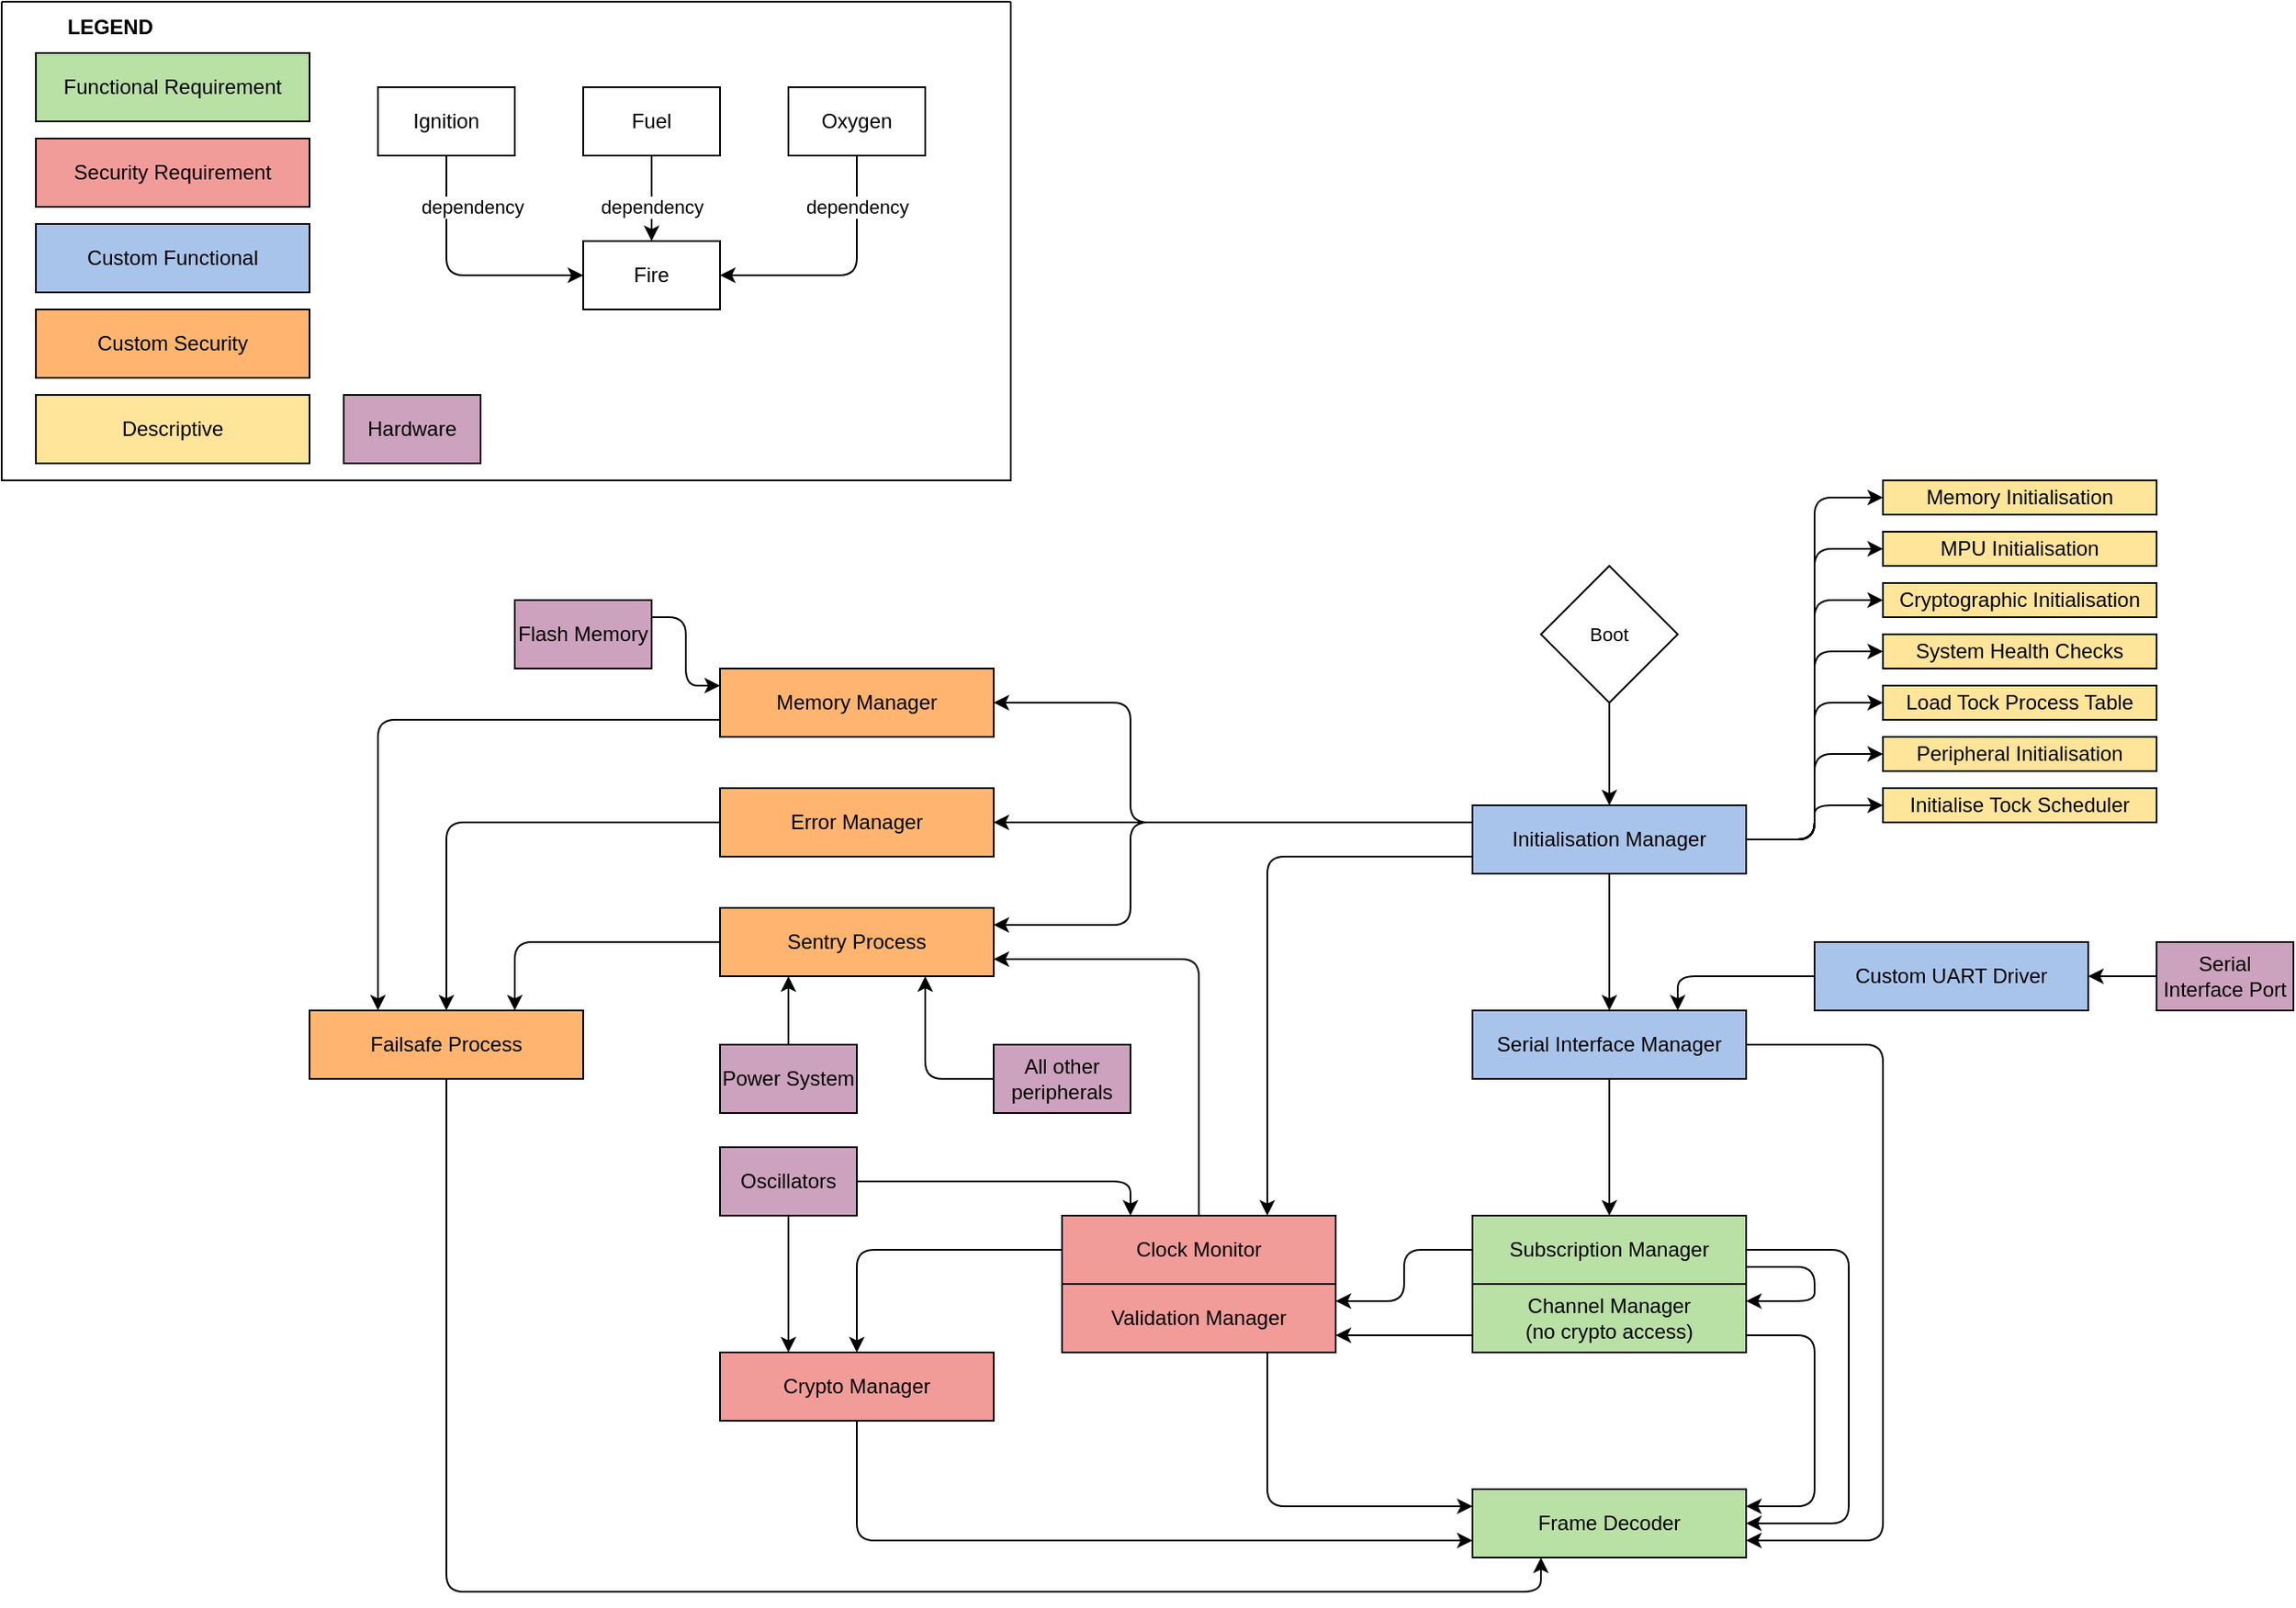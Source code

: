 <mxfile version="26.0.8">
  <diagram name="Page-1" id="ncFVfrcfuaUc0vARvR6M">
    <mxGraphModel dx="4044" dy="2206" grid="1" gridSize="10" guides="1" tooltips="1" connect="1" arrows="1" fold="1" page="1" pageScale="1" pageWidth="850" pageHeight="1100" math="0" shadow="0">
      <root>
        <mxCell id="0" />
        <mxCell id="1" parent="0" />
        <mxCell id="i0qz_g6M6weXQllGekM2-71" style="edgeStyle=orthogonalEdgeStyle;shape=connector;curved=0;rounded=1;orthogonalLoop=1;jettySize=auto;html=1;exitX=1;exitY=0.5;exitDx=0;exitDy=0;entryX=0;entryY=0.5;entryDx=0;entryDy=0;strokeColor=default;align=center;verticalAlign=middle;fontFamily=Helvetica;fontSize=11;fontColor=default;labelBackgroundColor=default;endArrow=classic;" parent="1" source="i0qz_g6M6weXQllGekM2-26" target="i0qz_g6M6weXQllGekM2-67" edge="1">
          <mxGeometry relative="1" as="geometry" />
        </mxCell>
        <mxCell id="i0qz_g6M6weXQllGekM2-72" style="edgeStyle=orthogonalEdgeStyle;shape=connector;curved=0;rounded=1;orthogonalLoop=1;jettySize=auto;html=1;exitX=1;exitY=0.5;exitDx=0;exitDy=0;entryX=0;entryY=0.5;entryDx=0;entryDy=0;strokeColor=default;align=center;verticalAlign=middle;fontFamily=Helvetica;fontSize=11;fontColor=default;labelBackgroundColor=default;endArrow=classic;" parent="1" source="i0qz_g6M6weXQllGekM2-26" target="i0qz_g6M6weXQllGekM2-69" edge="1">
          <mxGeometry relative="1" as="geometry" />
        </mxCell>
        <mxCell id="i0qz_g6M6weXQllGekM2-73" style="edgeStyle=orthogonalEdgeStyle;shape=connector;curved=0;rounded=1;orthogonalLoop=1;jettySize=auto;html=1;exitX=1;exitY=0.5;exitDx=0;exitDy=0;entryX=0;entryY=0.5;entryDx=0;entryDy=0;strokeColor=default;align=center;verticalAlign=middle;fontFamily=Helvetica;fontSize=11;fontColor=default;labelBackgroundColor=default;endArrow=classic;" parent="1" source="i0qz_g6M6weXQllGekM2-26" target="i0qz_g6M6weXQllGekM2-70" edge="1">
          <mxGeometry relative="1" as="geometry" />
        </mxCell>
        <mxCell id="i0qz_g6M6weXQllGekM2-78" style="edgeStyle=orthogonalEdgeStyle;shape=connector;curved=0;rounded=1;orthogonalLoop=1;jettySize=auto;html=1;exitX=1;exitY=0.5;exitDx=0;exitDy=0;entryX=0;entryY=0.5;entryDx=0;entryDy=0;strokeColor=default;align=center;verticalAlign=middle;fontFamily=Helvetica;fontSize=11;fontColor=default;labelBackgroundColor=default;endArrow=classic;" parent="1" source="i0qz_g6M6weXQllGekM2-26" target="i0qz_g6M6weXQllGekM2-75" edge="1">
          <mxGeometry relative="1" as="geometry" />
        </mxCell>
        <mxCell id="i0qz_g6M6weXQllGekM2-79" style="edgeStyle=orthogonalEdgeStyle;shape=connector;curved=0;rounded=1;orthogonalLoop=1;jettySize=auto;html=1;exitX=1;exitY=0.5;exitDx=0;exitDy=0;entryX=0;entryY=0.5;entryDx=0;entryDy=0;strokeColor=default;align=center;verticalAlign=middle;fontFamily=Helvetica;fontSize=11;fontColor=default;labelBackgroundColor=default;endArrow=classic;" parent="1" source="i0qz_g6M6weXQllGekM2-26" target="i0qz_g6M6weXQllGekM2-74" edge="1">
          <mxGeometry relative="1" as="geometry" />
        </mxCell>
        <mxCell id="i0qz_g6M6weXQllGekM2-80" style="edgeStyle=orthogonalEdgeStyle;shape=connector;curved=0;rounded=1;orthogonalLoop=1;jettySize=auto;html=1;exitX=1;exitY=0.5;exitDx=0;exitDy=0;entryX=0;entryY=0.5;entryDx=0;entryDy=0;strokeColor=default;align=center;verticalAlign=middle;fontFamily=Helvetica;fontSize=11;fontColor=default;labelBackgroundColor=default;endArrow=classic;" parent="1" source="i0qz_g6M6weXQllGekM2-26" target="i0qz_g6M6weXQllGekM2-77" edge="1">
          <mxGeometry relative="1" as="geometry" />
        </mxCell>
        <mxCell id="i0qz_g6M6weXQllGekM2-87" style="edgeStyle=orthogonalEdgeStyle;shape=connector;curved=0;rounded=1;orthogonalLoop=1;jettySize=auto;html=1;exitX=1;exitY=0.5;exitDx=0;exitDy=0;entryX=0;entryY=0.5;entryDx=0;entryDy=0;strokeColor=default;align=center;verticalAlign=middle;fontFamily=Helvetica;fontSize=11;fontColor=default;labelBackgroundColor=default;endArrow=classic;" parent="1" source="i0qz_g6M6weXQllGekM2-26" target="i0qz_g6M6weXQllGekM2-86" edge="1">
          <mxGeometry relative="1" as="geometry" />
        </mxCell>
        <mxCell id="i0qz_g6M6weXQllGekM2-142" style="edgeStyle=orthogonalEdgeStyle;shape=connector;curved=0;rounded=1;orthogonalLoop=1;jettySize=auto;html=1;exitX=0;exitY=0.25;exitDx=0;exitDy=0;entryX=1;entryY=0.5;entryDx=0;entryDy=0;strokeColor=default;align=center;verticalAlign=middle;fontFamily=Helvetica;fontSize=11;fontColor=default;labelBackgroundColor=default;endArrow=classic;" parent="1" source="i0qz_g6M6weXQllGekM2-26" target="i0qz_g6M6weXQllGekM2-91" edge="1">
          <mxGeometry relative="1" as="geometry">
            <Array as="points">
              <mxPoint x="-160" y="-590" />
              <mxPoint x="-160" y="-660" />
            </Array>
          </mxGeometry>
        </mxCell>
        <mxCell id="i0qz_g6M6weXQllGekM2-147" style="edgeStyle=orthogonalEdgeStyle;shape=connector;curved=0;rounded=1;orthogonalLoop=1;jettySize=auto;html=1;exitX=0;exitY=0.75;exitDx=0;exitDy=0;entryX=0.75;entryY=0;entryDx=0;entryDy=0;strokeColor=default;align=center;verticalAlign=middle;fontFamily=Helvetica;fontSize=11;fontColor=default;labelBackgroundColor=default;endArrow=classic;" parent="1" source="i0qz_g6M6weXQllGekM2-26" target="i0qz_g6M6weXQllGekM2-41" edge="1">
          <mxGeometry relative="1" as="geometry">
            <Array as="points">
              <mxPoint x="-80" y="-570" />
            </Array>
          </mxGeometry>
        </mxCell>
        <mxCell id="i0qz_g6M6weXQllGekM2-150" style="edgeStyle=orthogonalEdgeStyle;shape=connector;curved=0;rounded=1;orthogonalLoop=1;jettySize=auto;html=1;exitX=0.5;exitY=1;exitDx=0;exitDy=0;entryX=0.5;entryY=0;entryDx=0;entryDy=0;strokeColor=default;align=center;verticalAlign=middle;fontFamily=Helvetica;fontSize=11;fontColor=default;labelBackgroundColor=default;endArrow=classic;" parent="1" source="i0qz_g6M6weXQllGekM2-26" target="i0qz_g6M6weXQllGekM2-90" edge="1">
          <mxGeometry relative="1" as="geometry" />
        </mxCell>
        <mxCell id="JcrtMzz12JG3g86S9LcA-62" style="edgeStyle=orthogonalEdgeStyle;shape=connector;curved=0;rounded=1;orthogonalLoop=1;jettySize=auto;html=1;exitX=0;exitY=0.25;exitDx=0;exitDy=0;entryX=1;entryY=0.5;entryDx=0;entryDy=0;strokeColor=default;align=center;verticalAlign=middle;fontFamily=Helvetica;fontSize=11;fontColor=default;labelBackgroundColor=default;endArrow=classic;" edge="1" parent="1" source="i0qz_g6M6weXQllGekM2-26" target="i0qz_g6M6weXQllGekM2-92">
          <mxGeometry relative="1" as="geometry">
            <Array as="points">
              <mxPoint x="-190" y="-590" />
              <mxPoint x="-190" y="-590" />
            </Array>
          </mxGeometry>
        </mxCell>
        <mxCell id="JcrtMzz12JG3g86S9LcA-63" style="edgeStyle=orthogonalEdgeStyle;shape=connector;curved=0;rounded=1;orthogonalLoop=1;jettySize=auto;html=1;exitX=0;exitY=0.25;exitDx=0;exitDy=0;entryX=1;entryY=0.25;entryDx=0;entryDy=0;strokeColor=default;align=center;verticalAlign=middle;fontFamily=Helvetica;fontSize=11;fontColor=default;labelBackgroundColor=default;endArrow=classic;" edge="1" parent="1" source="i0qz_g6M6weXQllGekM2-26" target="i0qz_g6M6weXQllGekM2-93">
          <mxGeometry relative="1" as="geometry">
            <Array as="points">
              <mxPoint x="-160" y="-590" />
              <mxPoint x="-160" y="-530" />
            </Array>
          </mxGeometry>
        </mxCell>
        <mxCell id="i0qz_g6M6weXQllGekM2-26" value="Initialisation Manager" style="rounded=0;whiteSpace=wrap;html=1;fillColor=#A9C4EB;" parent="1" vertex="1">
          <mxGeometry x="40" y="-600" width="160" height="40" as="geometry" />
        </mxCell>
        <mxCell id="i0qz_g6M6weXQllGekM2-31" value="Frame Decoder" style="rounded=0;whiteSpace=wrap;html=1;fillColor=#B9E0A5;" parent="1" vertex="1">
          <mxGeometry x="40" y="-200" width="160" height="40" as="geometry" />
        </mxCell>
        <mxCell id="1qxBMi-1CoVnVUmzE5qC-17" style="edgeStyle=orthogonalEdgeStyle;shape=connector;curved=0;rounded=1;orthogonalLoop=1;jettySize=auto;html=1;exitX=1;exitY=0.75;exitDx=0;exitDy=0;strokeColor=default;align=center;verticalAlign=middle;fontFamily=Helvetica;fontSize=11;fontColor=default;labelBackgroundColor=default;endArrow=classic;entryX=1;entryY=0.25;entryDx=0;entryDy=0;" parent="1" source="i0qz_g6M6weXQllGekM2-32" target="i0qz_g6M6weXQllGekM2-31" edge="1">
          <mxGeometry relative="1" as="geometry">
            <Array as="points">
              <mxPoint x="240" y="-290" />
              <mxPoint x="240" y="-190" />
            </Array>
          </mxGeometry>
        </mxCell>
        <mxCell id="JcrtMzz12JG3g86S9LcA-71" style="edgeStyle=orthogonalEdgeStyle;shape=connector;curved=0;rounded=1;orthogonalLoop=1;jettySize=auto;html=1;exitX=0;exitY=0.75;exitDx=0;exitDy=0;entryX=1;entryY=0.75;entryDx=0;entryDy=0;strokeColor=default;align=center;verticalAlign=middle;fontFamily=Helvetica;fontSize=11;fontColor=default;labelBackgroundColor=default;endArrow=classic;" edge="1" parent="1" source="i0qz_g6M6weXQllGekM2-32" target="i0qz_g6M6weXQllGekM2-38">
          <mxGeometry relative="1" as="geometry" />
        </mxCell>
        <mxCell id="i0qz_g6M6weXQllGekM2-32" value="&lt;div&gt;Channel Manager&lt;/div&gt;&lt;div&gt;(no crypto access)&lt;br&gt;&lt;/div&gt;" style="rounded=0;whiteSpace=wrap;html=1;fillColor=#B9E0A5;" parent="1" vertex="1">
          <mxGeometry x="40" y="-320" width="160" height="40" as="geometry" />
        </mxCell>
        <mxCell id="i0qz_g6M6weXQllGekM2-122" style="edgeStyle=orthogonalEdgeStyle;shape=connector;curved=0;rounded=1;orthogonalLoop=1;jettySize=auto;html=1;entryX=1;entryY=0.5;entryDx=0;entryDy=0;strokeColor=default;align=center;verticalAlign=middle;fontFamily=Helvetica;fontSize=11;fontColor=default;labelBackgroundColor=default;endArrow=classic;exitX=1;exitY=0.5;exitDx=0;exitDy=0;" parent="1" source="i0qz_g6M6weXQllGekM2-33" target="i0qz_g6M6weXQllGekM2-31" edge="1">
          <mxGeometry relative="1" as="geometry">
            <mxPoint x="290" y="-265" as="sourcePoint" />
            <Array as="points">
              <mxPoint x="260" y="-340" />
              <mxPoint x="260" y="-180" />
            </Array>
          </mxGeometry>
        </mxCell>
        <mxCell id="i0qz_g6M6weXQllGekM2-134" style="edgeStyle=orthogonalEdgeStyle;shape=connector;curved=0;rounded=1;orthogonalLoop=1;jettySize=auto;html=1;exitX=0;exitY=0.5;exitDx=0;exitDy=0;entryX=1;entryY=0.25;entryDx=0;entryDy=0;strokeColor=default;align=center;verticalAlign=middle;fontFamily=Helvetica;fontSize=11;fontColor=default;labelBackgroundColor=default;endArrow=classic;" parent="1" source="i0qz_g6M6weXQllGekM2-33" target="i0qz_g6M6weXQllGekM2-38" edge="1">
          <mxGeometry relative="1" as="geometry">
            <Array as="points">
              <mxPoint y="-340" />
              <mxPoint y="-310" />
            </Array>
          </mxGeometry>
        </mxCell>
        <mxCell id="JcrtMzz12JG3g86S9LcA-44" style="edgeStyle=orthogonalEdgeStyle;shape=connector;curved=0;rounded=1;orthogonalLoop=1;jettySize=auto;html=1;exitX=1;exitY=0.75;exitDx=0;exitDy=0;entryX=1;entryY=0.25;entryDx=0;entryDy=0;strokeColor=default;align=center;verticalAlign=middle;fontFamily=Helvetica;fontSize=11;fontColor=default;labelBackgroundColor=default;endArrow=classic;" edge="1" parent="1" source="i0qz_g6M6weXQllGekM2-33" target="i0qz_g6M6weXQllGekM2-32">
          <mxGeometry relative="1" as="geometry">
            <Array as="points">
              <mxPoint x="240" y="-330" />
              <mxPoint x="240" y="-310" />
            </Array>
          </mxGeometry>
        </mxCell>
        <mxCell id="i0qz_g6M6weXQllGekM2-33" value="Subscription Manager" style="rounded=0;whiteSpace=wrap;html=1;fillColor=#B9E0A5;" parent="1" vertex="1">
          <mxGeometry x="40" y="-360" width="160" height="40" as="geometry" />
        </mxCell>
        <mxCell id="JcrtMzz12JG3g86S9LcA-69" style="edgeStyle=orthogonalEdgeStyle;shape=connector;curved=0;rounded=1;orthogonalLoop=1;jettySize=auto;html=1;exitX=0.75;exitY=1;exitDx=0;exitDy=0;entryX=0;entryY=0.25;entryDx=0;entryDy=0;strokeColor=default;align=center;verticalAlign=middle;fontFamily=Helvetica;fontSize=11;fontColor=default;labelBackgroundColor=default;endArrow=classic;" edge="1" parent="1" source="i0qz_g6M6weXQllGekM2-38" target="i0qz_g6M6weXQllGekM2-31">
          <mxGeometry relative="1" as="geometry" />
        </mxCell>
        <mxCell id="i0qz_g6M6weXQllGekM2-38" value="Validation Manager" style="rounded=0;whiteSpace=wrap;html=1;fillColor=#F19C99;" parent="1" vertex="1">
          <mxGeometry x="-200" y="-320" width="160" height="40" as="geometry" />
        </mxCell>
        <mxCell id="JcrtMzz12JG3g86S9LcA-70" style="edgeStyle=orthogonalEdgeStyle;shape=connector;curved=0;rounded=1;orthogonalLoop=1;jettySize=auto;html=1;exitX=0.5;exitY=1;exitDx=0;exitDy=0;entryX=0;entryY=0.75;entryDx=0;entryDy=0;strokeColor=default;align=center;verticalAlign=middle;fontFamily=Helvetica;fontSize=11;fontColor=default;labelBackgroundColor=default;endArrow=classic;" edge="1" parent="1" source="i0qz_g6M6weXQllGekM2-40" target="i0qz_g6M6weXQllGekM2-31">
          <mxGeometry relative="1" as="geometry" />
        </mxCell>
        <mxCell id="i0qz_g6M6weXQllGekM2-40" value="Crypto Manager" style="rounded=0;whiteSpace=wrap;html=1;fillColor=#F19C99;" parent="1" vertex="1">
          <mxGeometry x="-400" y="-280" width="160" height="40" as="geometry" />
        </mxCell>
        <mxCell id="i0qz_g6M6weXQllGekM2-152" style="edgeStyle=orthogonalEdgeStyle;shape=connector;curved=0;rounded=1;orthogonalLoop=1;jettySize=auto;html=1;exitX=0;exitY=0.5;exitDx=0;exitDy=0;strokeColor=default;align=center;verticalAlign=middle;fontFamily=Helvetica;fontSize=11;fontColor=default;labelBackgroundColor=default;endArrow=classic;entryX=0.5;entryY=0;entryDx=0;entryDy=0;" parent="1" source="i0qz_g6M6weXQllGekM2-41" target="i0qz_g6M6weXQllGekM2-40" edge="1">
          <mxGeometry relative="1" as="geometry">
            <mxPoint x="-280" y="-330" as="targetPoint" />
            <Array as="points">
              <mxPoint x="-320" y="-340" />
            </Array>
          </mxGeometry>
        </mxCell>
        <mxCell id="JcrtMzz12JG3g86S9LcA-51" style="edgeStyle=orthogonalEdgeStyle;shape=connector;curved=0;rounded=1;orthogonalLoop=1;jettySize=auto;html=1;exitX=0.5;exitY=0;exitDx=0;exitDy=0;entryX=1;entryY=0.75;entryDx=0;entryDy=0;strokeColor=default;align=center;verticalAlign=middle;fontFamily=Helvetica;fontSize=11;fontColor=default;labelBackgroundColor=default;endArrow=classic;" edge="1" parent="1" source="i0qz_g6M6weXQllGekM2-41" target="i0qz_g6M6weXQllGekM2-93">
          <mxGeometry relative="1" as="geometry" />
        </mxCell>
        <mxCell id="i0qz_g6M6weXQllGekM2-41" value="Clock Monitor" style="rounded=0;whiteSpace=wrap;html=1;fillColor=#F19C99;" parent="1" vertex="1">
          <mxGeometry x="-200" y="-360" width="160" height="40" as="geometry" />
        </mxCell>
        <mxCell id="i0qz_g6M6weXQllGekM2-67" value="Peripheral Initialisation" style="rounded=0;whiteSpace=wrap;html=1;fillColor=#FFE599;" parent="1" vertex="1">
          <mxGeometry x="280" y="-640" width="160" height="20" as="geometry" />
        </mxCell>
        <mxCell id="i0qz_g6M6weXQllGekM2-69" value="Memory Initialisation" style="rounded=0;whiteSpace=wrap;html=1;fillColor=#FFE599;" parent="1" vertex="1">
          <mxGeometry x="280" y="-790" width="160" height="20" as="geometry" />
        </mxCell>
        <mxCell id="i0qz_g6M6weXQllGekM2-70" value="System Health Checks" style="rounded=0;whiteSpace=wrap;html=1;fillColor=#FFE599;" parent="1" vertex="1">
          <mxGeometry x="280" y="-700" width="160" height="20" as="geometry" />
        </mxCell>
        <mxCell id="i0qz_g6M6weXQllGekM2-74" value="Cryptographic Initialisation" style="rounded=0;whiteSpace=wrap;html=1;fillColor=#FFE599;" parent="1" vertex="1">
          <mxGeometry x="280" y="-730" width="160" height="20" as="geometry" />
        </mxCell>
        <mxCell id="i0qz_g6M6weXQllGekM2-75" value="MPU Initialisation" style="rounded=0;whiteSpace=wrap;html=1;fillColor=#FFE599;" parent="1" vertex="1">
          <mxGeometry x="280" y="-760" width="160" height="20" as="geometry" />
        </mxCell>
        <mxCell id="i0qz_g6M6weXQllGekM2-77" value="Load Tock Process Table" style="rounded=0;whiteSpace=wrap;html=1;fillColor=#FFE599;" parent="1" vertex="1">
          <mxGeometry x="280" y="-670" width="160" height="20" as="geometry" />
        </mxCell>
        <mxCell id="i0qz_g6M6weXQllGekM2-82" style="edgeStyle=orthogonalEdgeStyle;shape=connector;curved=0;rounded=1;orthogonalLoop=1;jettySize=auto;html=1;exitX=0.5;exitY=1;exitDx=0;exitDy=0;entryX=0.5;entryY=0;entryDx=0;entryDy=0;strokeColor=default;align=center;verticalAlign=middle;fontFamily=Helvetica;fontSize=11;fontColor=default;labelBackgroundColor=default;endArrow=classic;" parent="1" source="i0qz_g6M6weXQllGekM2-81" target="i0qz_g6M6weXQllGekM2-26" edge="1">
          <mxGeometry relative="1" as="geometry" />
        </mxCell>
        <mxCell id="i0qz_g6M6weXQllGekM2-81" value="Boot" style="rhombus;whiteSpace=wrap;html=1;fontFamily=Helvetica;fontSize=11;fontColor=default;labelBackgroundColor=default;fillColor=#FFFFFF;" parent="1" vertex="1">
          <mxGeometry x="80" y="-740" width="80" height="80" as="geometry" />
        </mxCell>
        <mxCell id="i0qz_g6M6weXQllGekM2-86" value="Initialise Tock Scheduler" style="rounded=0;whiteSpace=wrap;html=1;fillColor=#FFE599;" parent="1" vertex="1">
          <mxGeometry x="280" y="-610" width="160" height="20" as="geometry" />
        </mxCell>
        <mxCell id="i0qz_g6M6weXQllGekM2-151" style="edgeStyle=orthogonalEdgeStyle;shape=connector;curved=0;rounded=1;orthogonalLoop=1;jettySize=auto;html=1;exitX=0.5;exitY=1;exitDx=0;exitDy=0;entryX=0.5;entryY=0;entryDx=0;entryDy=0;strokeColor=default;align=center;verticalAlign=middle;fontFamily=Helvetica;fontSize=11;fontColor=default;labelBackgroundColor=default;endArrow=classic;" parent="1" source="i0qz_g6M6weXQllGekM2-90" target="i0qz_g6M6weXQllGekM2-33" edge="1">
          <mxGeometry relative="1" as="geometry" />
        </mxCell>
        <mxCell id="JcrtMzz12JG3g86S9LcA-6" style="edgeStyle=orthogonalEdgeStyle;shape=connector;curved=0;rounded=1;orthogonalLoop=1;jettySize=auto;html=1;exitX=1;exitY=0.5;exitDx=0;exitDy=0;entryX=1;entryY=0.75;entryDx=0;entryDy=0;strokeColor=default;align=center;verticalAlign=middle;fontFamily=Helvetica;fontSize=11;fontColor=default;labelBackgroundColor=default;endArrow=classic;" edge="1" parent="1" source="i0qz_g6M6weXQllGekM2-90" target="i0qz_g6M6weXQllGekM2-31">
          <mxGeometry relative="1" as="geometry">
            <Array as="points">
              <mxPoint x="280" y="-460" />
              <mxPoint x="280" y="-170" />
            </Array>
          </mxGeometry>
        </mxCell>
        <mxCell id="i0qz_g6M6weXQllGekM2-90" value="Serial Interface Manager" style="rounded=0;whiteSpace=wrap;html=1;fillColor=#A9C4EB;" parent="1" vertex="1">
          <mxGeometry x="40" y="-480" width="160" height="40" as="geometry" />
        </mxCell>
        <mxCell id="JcrtMzz12JG3g86S9LcA-64" style="edgeStyle=orthogonalEdgeStyle;shape=connector;curved=0;rounded=1;orthogonalLoop=1;jettySize=auto;html=1;exitX=0;exitY=0.75;exitDx=0;exitDy=0;entryX=0.25;entryY=0;entryDx=0;entryDy=0;strokeColor=default;align=center;verticalAlign=middle;fontFamily=Helvetica;fontSize=11;fontColor=default;labelBackgroundColor=default;endArrow=classic;" edge="1" parent="1" source="i0qz_g6M6weXQllGekM2-91" target="i0qz_g6M6weXQllGekM2-116">
          <mxGeometry relative="1" as="geometry" />
        </mxCell>
        <mxCell id="i0qz_g6M6weXQllGekM2-91" value="Memory Manager" style="rounded=0;whiteSpace=wrap;html=1;fillColor=#FFB570;" parent="1" vertex="1">
          <mxGeometry x="-400" y="-680" width="160" height="40" as="geometry" />
        </mxCell>
        <mxCell id="JcrtMzz12JG3g86S9LcA-60" style="edgeStyle=orthogonalEdgeStyle;shape=connector;curved=0;rounded=1;orthogonalLoop=1;jettySize=auto;html=1;exitX=0;exitY=0.5;exitDx=0;exitDy=0;entryX=0.5;entryY=0;entryDx=0;entryDy=0;strokeColor=default;align=center;verticalAlign=middle;fontFamily=Helvetica;fontSize=11;fontColor=default;labelBackgroundColor=default;endArrow=classic;" edge="1" parent="1" source="i0qz_g6M6weXQllGekM2-92" target="i0qz_g6M6weXQllGekM2-116">
          <mxGeometry relative="1" as="geometry" />
        </mxCell>
        <mxCell id="i0qz_g6M6weXQllGekM2-92" value="Error Manager" style="rounded=0;whiteSpace=wrap;html=1;fillColor=#FFB570;" parent="1" vertex="1">
          <mxGeometry x="-400" y="-610" width="160" height="40" as="geometry" />
        </mxCell>
        <mxCell id="JcrtMzz12JG3g86S9LcA-59" style="edgeStyle=orthogonalEdgeStyle;shape=connector;curved=0;rounded=1;orthogonalLoop=1;jettySize=auto;html=1;exitX=0;exitY=0.5;exitDx=0;exitDy=0;entryX=0.75;entryY=0;entryDx=0;entryDy=0;strokeColor=default;align=center;verticalAlign=middle;fontFamily=Helvetica;fontSize=11;fontColor=default;labelBackgroundColor=default;endArrow=classic;" edge="1" parent="1" source="i0qz_g6M6weXQllGekM2-93" target="i0qz_g6M6weXQllGekM2-116">
          <mxGeometry relative="1" as="geometry" />
        </mxCell>
        <mxCell id="i0qz_g6M6weXQllGekM2-93" value="Sentry Process" style="rounded=0;whiteSpace=wrap;html=1;fillColor=#FFB570;" parent="1" vertex="1">
          <mxGeometry x="-400" y="-540" width="160" height="40" as="geometry" />
        </mxCell>
        <mxCell id="JcrtMzz12JG3g86S9LcA-66" style="edgeStyle=orthogonalEdgeStyle;shape=connector;curved=0;rounded=1;orthogonalLoop=1;jettySize=auto;html=1;exitX=0.5;exitY=1;exitDx=0;exitDy=0;entryX=0.25;entryY=1;entryDx=0;entryDy=0;strokeColor=default;align=center;verticalAlign=middle;fontFamily=Helvetica;fontSize=11;fontColor=default;labelBackgroundColor=default;endArrow=classic;" edge="1" parent="1" source="i0qz_g6M6weXQllGekM2-116" target="i0qz_g6M6weXQllGekM2-31">
          <mxGeometry relative="1" as="geometry" />
        </mxCell>
        <mxCell id="i0qz_g6M6weXQllGekM2-116" value="Failsafe Process" style="rounded=0;whiteSpace=wrap;html=1;fillColor=#FFB570;" parent="1" vertex="1">
          <mxGeometry x="-640" y="-480" width="160" height="40" as="geometry" />
        </mxCell>
        <mxCell id="1qxBMi-1CoVnVUmzE5qC-13" value="" style="swimlane;startSize=0;fontFamily=Helvetica;fontSize=11;fontColor=default;labelBackgroundColor=default;" parent="1" vertex="1">
          <mxGeometry x="-820" y="-1070" width="590" height="280" as="geometry" />
        </mxCell>
        <mxCell id="i0qz_g6M6weXQllGekM2-162" value="Fuel" style="rounded=0;whiteSpace=wrap;html=1;fillColor=#FFFFFF;" parent="1qxBMi-1CoVnVUmzE5qC-13" vertex="1">
          <mxGeometry x="340" y="50" width="80" height="40" as="geometry" />
        </mxCell>
        <mxCell id="i0qz_g6M6weXQllGekM2-164" value="Fire" style="rounded=0;whiteSpace=wrap;html=1;fillColor=#FFFFFF;" parent="1qxBMi-1CoVnVUmzE5qC-13" vertex="1">
          <mxGeometry x="340" y="140" width="80" height="40" as="geometry" />
        </mxCell>
        <mxCell id="i0qz_g6M6weXQllGekM2-165" value="" style="endArrow=classic;html=1;rounded=1;strokeColor=default;align=center;verticalAlign=middle;fontFamily=Helvetica;fontSize=11;fontColor=default;labelBackgroundColor=default;edgeStyle=orthogonalEdgeStyle;curved=0;exitX=0.5;exitY=1;exitDx=0;exitDy=0;entryX=0.5;entryY=0;entryDx=0;entryDy=0;fillColor=#FFFFFF;" parent="1qxBMi-1CoVnVUmzE5qC-13" source="i0qz_g6M6weXQllGekM2-162" target="i0qz_g6M6weXQllGekM2-164" edge="1">
          <mxGeometry relative="1" as="geometry">
            <mxPoint x="360" y="310" as="sourcePoint" />
            <mxPoint x="460" y="310" as="targetPoint" />
          </mxGeometry>
        </mxCell>
        <mxCell id="i0qz_g6M6weXQllGekM2-166" value="dependency" style="edgeLabel;resizable=0;html=1;;align=center;verticalAlign=middle;fontFamily=Helvetica;fontSize=11;fontColor=default;labelBackgroundColor=default;fillColor=#FFFFFF;" parent="i0qz_g6M6weXQllGekM2-165" connectable="0" vertex="1">
          <mxGeometry relative="1" as="geometry">
            <mxPoint y="5" as="offset" />
          </mxGeometry>
        </mxCell>
        <mxCell id="1qxBMi-1CoVnVUmzE5qC-2" value="Oxygen" style="rounded=0;whiteSpace=wrap;html=1;fillColor=#FFFFFF;" parent="1qxBMi-1CoVnVUmzE5qC-13" vertex="1">
          <mxGeometry x="460" y="50" width="80" height="40" as="geometry" />
        </mxCell>
        <mxCell id="1qxBMi-1CoVnVUmzE5qC-6" value="" style="endArrow=classic;html=1;rounded=1;strokeColor=default;align=center;verticalAlign=middle;fontFamily=Helvetica;fontSize=11;fontColor=default;labelBackgroundColor=default;edgeStyle=orthogonalEdgeStyle;curved=0;exitX=0.5;exitY=1;exitDx=0;exitDy=0;entryX=1;entryY=0.5;entryDx=0;entryDy=0;fillColor=#FFFFFF;" parent="1qxBMi-1CoVnVUmzE5qC-13" source="1qxBMi-1CoVnVUmzE5qC-2" target="i0qz_g6M6weXQllGekM2-164" edge="1">
          <mxGeometry relative="1" as="geometry">
            <mxPoint x="350" y="70" as="sourcePoint" />
            <mxPoint x="350" y="150" as="targetPoint" />
          </mxGeometry>
        </mxCell>
        <mxCell id="1qxBMi-1CoVnVUmzE5qC-7" value="dependency" style="edgeLabel;resizable=0;html=1;;align=center;verticalAlign=middle;fontFamily=Helvetica;fontSize=11;fontColor=default;labelBackgroundColor=default;fillColor=#FFFFFF;" parent="1qxBMi-1CoVnVUmzE5qC-6" connectable="0" vertex="1">
          <mxGeometry relative="1" as="geometry">
            <mxPoint x="5" y="-40" as="offset" />
          </mxGeometry>
        </mxCell>
        <mxCell id="1qxBMi-1CoVnVUmzE5qC-8" value="Ignition" style="rounded=0;whiteSpace=wrap;html=1;fillColor=#FFFFFF;" parent="1qxBMi-1CoVnVUmzE5qC-13" vertex="1">
          <mxGeometry x="220" y="50" width="80" height="40" as="geometry" />
        </mxCell>
        <mxCell id="1qxBMi-1CoVnVUmzE5qC-10" value="" style="endArrow=classic;html=1;rounded=1;strokeColor=default;align=center;verticalAlign=middle;fontFamily=Helvetica;fontSize=11;fontColor=default;labelBackgroundColor=default;edgeStyle=orthogonalEdgeStyle;curved=0;exitX=0.5;exitY=1;exitDx=0;exitDy=0;entryX=0;entryY=0.5;entryDx=0;entryDy=0;fillColor=#FFFFFF;" parent="1qxBMi-1CoVnVUmzE5qC-13" source="1qxBMi-1CoVnVUmzE5qC-8" target="i0qz_g6M6weXQllGekM2-164" edge="1">
          <mxGeometry relative="1" as="geometry">
            <mxPoint x="510" y="70" as="sourcePoint" />
            <mxPoint x="430" y="170" as="targetPoint" />
          </mxGeometry>
        </mxCell>
        <mxCell id="1qxBMi-1CoVnVUmzE5qC-11" value="dependency" style="edgeLabel;resizable=0;html=1;;align=center;verticalAlign=middle;fontFamily=Helvetica;fontSize=11;fontColor=default;labelBackgroundColor=default;fillColor=#FFFFFF;" parent="1qxBMi-1CoVnVUmzE5qC-10" connectable="0" vertex="1">
          <mxGeometry relative="1" as="geometry">
            <mxPoint x="10" y="-40" as="offset" />
          </mxGeometry>
        </mxCell>
        <mxCell id="i0qz_g6M6weXQllGekM2-66" value="Custom Functional" style="rounded=0;whiteSpace=wrap;html=1;fillColor=#A9C4EB;" parent="1qxBMi-1CoVnVUmzE5qC-13" vertex="1">
          <mxGeometry x="20" y="130" width="160" height="40" as="geometry" />
        </mxCell>
        <mxCell id="i0qz_g6M6weXQllGekM2-68" value="Descriptive" style="rounded=0;whiteSpace=wrap;html=1;fillColor=#FFE599;" parent="1qxBMi-1CoVnVUmzE5qC-13" vertex="1">
          <mxGeometry x="20" y="230" width="160" height="40" as="geometry" />
        </mxCell>
        <mxCell id="i0qz_g6M6weXQllGekM2-46" value="Security Requirement" style="rounded=0;whiteSpace=wrap;html=1;fillColor=#F19C99;" parent="1qxBMi-1CoVnVUmzE5qC-13" vertex="1">
          <mxGeometry x="20" y="80" width="160" height="40" as="geometry" />
        </mxCell>
        <mxCell id="i0qz_g6M6weXQllGekM2-45" value="Functional Requirement" style="rounded=0;whiteSpace=wrap;html=1;fillColor=#B9E0A5;" parent="1qxBMi-1CoVnVUmzE5qC-13" vertex="1">
          <mxGeometry x="20" y="30" width="160" height="40" as="geometry" />
        </mxCell>
        <mxCell id="1qxBMi-1CoVnVUmzE5qC-1" value="LEGEND" style="text;html=1;align=center;verticalAlign=middle;resizable=0;points=[];autosize=1;strokeColor=none;fillColor=none;fontStyle=1" parent="1qxBMi-1CoVnVUmzE5qC-13" vertex="1">
          <mxGeometry x="27.5" width="70" height="30" as="geometry" />
        </mxCell>
        <mxCell id="1qxBMi-1CoVnVUmzE5qC-14" value="Custom Security" style="rounded=0;whiteSpace=wrap;html=1;fillColor=#FFB570;" parent="1qxBMi-1CoVnVUmzE5qC-13" vertex="1">
          <mxGeometry x="20" y="180" width="160" height="40" as="geometry" />
        </mxCell>
        <mxCell id="JcrtMzz12JG3g86S9LcA-7" value="Hardware" style="rounded=0;whiteSpace=wrap;html=1;fillColor=#CDA2BE;" vertex="1" parent="1qxBMi-1CoVnVUmzE5qC-13">
          <mxGeometry x="200" y="230" width="80" height="40" as="geometry" />
        </mxCell>
        <mxCell id="JcrtMzz12JG3g86S9LcA-65" style="edgeStyle=orthogonalEdgeStyle;shape=connector;curved=0;rounded=1;orthogonalLoop=1;jettySize=auto;html=1;exitX=1;exitY=0.25;exitDx=0;exitDy=0;entryX=0;entryY=0.25;entryDx=0;entryDy=0;strokeColor=default;align=center;verticalAlign=middle;fontFamily=Helvetica;fontSize=11;fontColor=default;labelBackgroundColor=default;endArrow=classic;" edge="1" parent="1" source="JcrtMzz12JG3g86S9LcA-8" target="i0qz_g6M6weXQllGekM2-91">
          <mxGeometry relative="1" as="geometry" />
        </mxCell>
        <mxCell id="JcrtMzz12JG3g86S9LcA-8" value="Flash Memory" style="rounded=0;whiteSpace=wrap;html=1;fillColor=#CDA2BE;" vertex="1" parent="1">
          <mxGeometry x="-520" y="-720" width="80" height="40" as="geometry" />
        </mxCell>
        <mxCell id="JcrtMzz12JG3g86S9LcA-67" style="edgeStyle=orthogonalEdgeStyle;shape=connector;curved=0;rounded=1;orthogonalLoop=1;jettySize=auto;html=1;exitX=1;exitY=0.5;exitDx=0;exitDy=0;entryX=0.25;entryY=0;entryDx=0;entryDy=0;strokeColor=default;align=center;verticalAlign=middle;fontFamily=Helvetica;fontSize=11;fontColor=default;labelBackgroundColor=default;endArrow=classic;" edge="1" parent="1" source="JcrtMzz12JG3g86S9LcA-10" target="i0qz_g6M6weXQllGekM2-41">
          <mxGeometry relative="1" as="geometry" />
        </mxCell>
        <mxCell id="JcrtMzz12JG3g86S9LcA-68" style="edgeStyle=orthogonalEdgeStyle;shape=connector;curved=0;rounded=1;orthogonalLoop=1;jettySize=auto;html=1;exitX=0.5;exitY=1;exitDx=0;exitDy=0;entryX=0.25;entryY=0;entryDx=0;entryDy=0;strokeColor=default;align=center;verticalAlign=middle;fontFamily=Helvetica;fontSize=11;fontColor=default;labelBackgroundColor=default;endArrow=classic;" edge="1" parent="1" source="JcrtMzz12JG3g86S9LcA-10" target="i0qz_g6M6weXQllGekM2-40">
          <mxGeometry relative="1" as="geometry" />
        </mxCell>
        <mxCell id="JcrtMzz12JG3g86S9LcA-10" value="Oscillators" style="rounded=0;whiteSpace=wrap;html=1;fillColor=#CDA2BE;" vertex="1" parent="1">
          <mxGeometry x="-400" y="-400" width="80" height="40" as="geometry" />
        </mxCell>
        <mxCell id="JcrtMzz12JG3g86S9LcA-48" style="edgeStyle=orthogonalEdgeStyle;shape=connector;curved=0;rounded=1;orthogonalLoop=1;jettySize=auto;html=1;exitX=0;exitY=0.5;exitDx=0;exitDy=0;entryX=0.75;entryY=0;entryDx=0;entryDy=0;strokeColor=default;align=center;verticalAlign=middle;fontFamily=Helvetica;fontSize=11;fontColor=default;labelBackgroundColor=default;endArrow=classic;" edge="1" parent="1" source="JcrtMzz12JG3g86S9LcA-49" target="i0qz_g6M6weXQllGekM2-90">
          <mxGeometry relative="1" as="geometry" />
        </mxCell>
        <mxCell id="JcrtMzz12JG3g86S9LcA-12" value="Serial Interface Port" style="rounded=0;whiteSpace=wrap;html=1;fillColor=#CDA2BE;" vertex="1" parent="1">
          <mxGeometry x="440" y="-520" width="80" height="40" as="geometry" />
        </mxCell>
        <mxCell id="JcrtMzz12JG3g86S9LcA-50" value="" style="edgeStyle=orthogonalEdgeStyle;shape=connector;curved=0;rounded=1;orthogonalLoop=1;jettySize=auto;html=1;exitX=0;exitY=0.5;exitDx=0;exitDy=0;entryX=1;entryY=0.5;entryDx=0;entryDy=0;strokeColor=default;align=center;verticalAlign=middle;fontFamily=Helvetica;fontSize=11;fontColor=default;labelBackgroundColor=default;endArrow=classic;" edge="1" parent="1" source="JcrtMzz12JG3g86S9LcA-12" target="JcrtMzz12JG3g86S9LcA-49">
          <mxGeometry relative="1" as="geometry">
            <mxPoint x="520" y="-520" as="sourcePoint" />
            <mxPoint x="160" y="-500" as="targetPoint" />
          </mxGeometry>
        </mxCell>
        <mxCell id="JcrtMzz12JG3g86S9LcA-49" value="Custom UART Driver" style="rounded=0;whiteSpace=wrap;html=1;fillColor=#A9C4EB;" vertex="1" parent="1">
          <mxGeometry x="240" y="-520" width="160" height="40" as="geometry" />
        </mxCell>
        <mxCell id="JcrtMzz12JG3g86S9LcA-77" style="edgeStyle=orthogonalEdgeStyle;shape=connector;curved=0;rounded=1;orthogonalLoop=1;jettySize=auto;html=1;exitX=0;exitY=0.5;exitDx=0;exitDy=0;entryX=0.75;entryY=1;entryDx=0;entryDy=0;strokeColor=default;align=center;verticalAlign=middle;fontFamily=Helvetica;fontSize=11;fontColor=default;labelBackgroundColor=default;endArrow=classic;" edge="1" parent="1" source="JcrtMzz12JG3g86S9LcA-72" target="i0qz_g6M6weXQllGekM2-93">
          <mxGeometry relative="1" as="geometry" />
        </mxCell>
        <mxCell id="JcrtMzz12JG3g86S9LcA-72" value="All other peripherals" style="rounded=0;whiteSpace=wrap;html=1;fillColor=#CDA2BE;" vertex="1" parent="1">
          <mxGeometry x="-240" y="-460" width="80" height="40" as="geometry" />
        </mxCell>
        <mxCell id="JcrtMzz12JG3g86S9LcA-76" style="edgeStyle=orthogonalEdgeStyle;shape=connector;curved=0;rounded=1;orthogonalLoop=1;jettySize=auto;html=1;exitX=0.5;exitY=0;exitDx=0;exitDy=0;entryX=0.25;entryY=1;entryDx=0;entryDy=0;strokeColor=default;align=center;verticalAlign=middle;fontFamily=Helvetica;fontSize=11;fontColor=default;labelBackgroundColor=default;endArrow=classic;" edge="1" parent="1" source="JcrtMzz12JG3g86S9LcA-73" target="i0qz_g6M6weXQllGekM2-93">
          <mxGeometry relative="1" as="geometry" />
        </mxCell>
        <mxCell id="JcrtMzz12JG3g86S9LcA-73" value="Power System" style="rounded=0;whiteSpace=wrap;html=1;fillColor=#CDA2BE;" vertex="1" parent="1">
          <mxGeometry x="-400" y="-460" width="80" height="40" as="geometry" />
        </mxCell>
      </root>
    </mxGraphModel>
  </diagram>
</mxfile>
